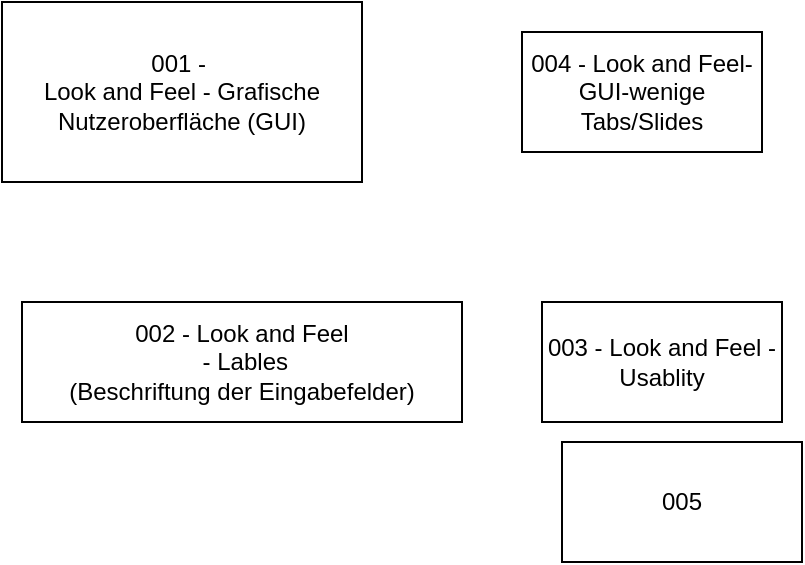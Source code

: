 <mxfile version="24.8.4">
  <diagram name="Seite-1" id="DnXB-zZTz2Z56x0SJixp">
    <mxGraphModel dx="1562" dy="851" grid="1" gridSize="10" guides="1" tooltips="1" connect="1" arrows="1" fold="1" page="1" pageScale="1" pageWidth="827" pageHeight="1169" math="0" shadow="0">
      <root>
        <mxCell id="0" />
        <mxCell id="1" parent="0" />
        <mxCell id="TPI1LNmROSnbRB8zEQOW-2" value="001 -&amp;nbsp;&lt;div&gt;&lt;span style=&quot;background-color: initial;&quot;&gt;Look and Feel - Grafische Nutzeroberfläche (GUI)&lt;/span&gt;&lt;/div&gt;" style="rounded=0;whiteSpace=wrap;html=1;" vertex="1" parent="1">
          <mxGeometry x="110" y="160" width="180" height="90" as="geometry" />
        </mxCell>
        <mxCell id="TPI1LNmROSnbRB8zEQOW-3" value="002 - Look and Feel&lt;div&gt;&amp;nbsp;- Lables&lt;div&gt;(Beschriftung der Eingabefelder)&lt;/div&gt;&lt;/div&gt;" style="rounded=0;whiteSpace=wrap;html=1;" vertex="1" parent="1">
          <mxGeometry x="120" y="310" width="220" height="60" as="geometry" />
        </mxCell>
        <mxCell id="53tc38JX_SwPdcK8660q-1" value="004 - Look and Feel-GUI-wenige Tabs/Slides" style="rounded=0;whiteSpace=wrap;html=1;" vertex="1" parent="1">
          <mxGeometry x="370" y="175" width="120" height="60" as="geometry" />
        </mxCell>
        <mxCell id="TPI1LNmROSnbRB8zEQOW-5" value="003 -&amp;nbsp;Look and Feel - Usablity" style="rounded=0;whiteSpace=wrap;html=1;" vertex="1" parent="1">
          <mxGeometry x="380" y="310" width="120" height="60" as="geometry" />
        </mxCell>
        <mxCell id="53tc38JX_SwPdcK8660q-2" value="005" style="rounded=0;whiteSpace=wrap;html=1;" vertex="1" parent="1">
          <mxGeometry x="390" y="380" width="120" height="60" as="geometry" />
        </mxCell>
      </root>
    </mxGraphModel>
  </diagram>
</mxfile>
